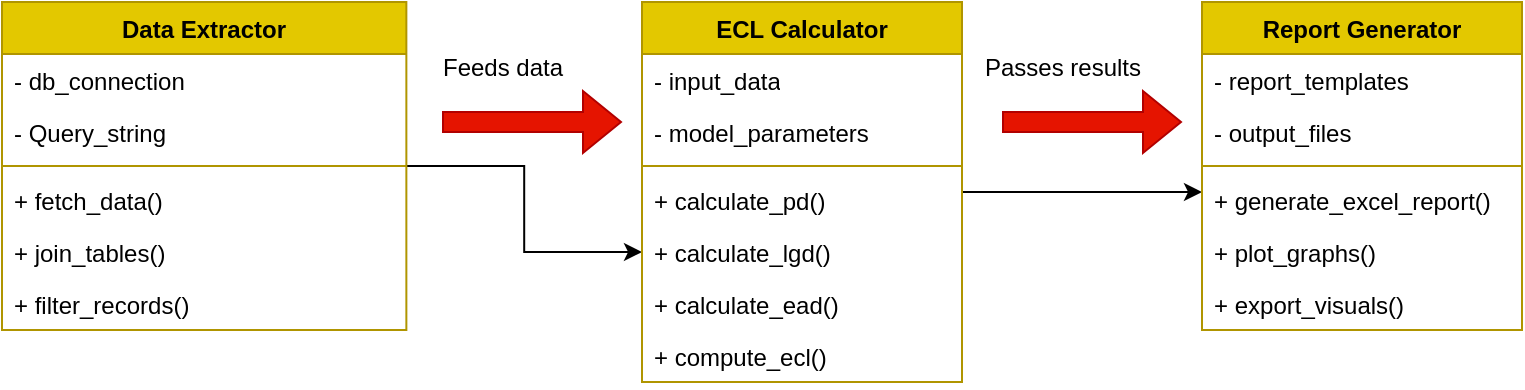 <mxfile version="27.1.6">
  <diagram name="Ecl class diagram" id="spHVpjP10KtZCAiuK8FW">
    <mxGraphModel dx="976" dy="699" grid="1" gridSize="10" guides="1" tooltips="1" connect="1" arrows="1" fold="1" page="1" pageScale="1" pageWidth="850" pageHeight="1100" math="0" shadow="0">
      <root>
        <mxCell id="0" />
        <mxCell id="1" parent="0" />
        <mxCell id="59wasxqekLwMv8ZUSMXO-52" value="" style="edgeStyle=orthogonalEdgeStyle;rounded=0;orthogonalLoop=1;jettySize=auto;html=1;" edge="1" parent="1" source="59wasxqekLwMv8ZUSMXO-26" target="59wasxqekLwMv8ZUSMXO-41">
          <mxGeometry relative="1" as="geometry" />
        </mxCell>
        <mxCell id="59wasxqekLwMv8ZUSMXO-26" value="Data Extractor" style="swimlane;fontStyle=1;align=center;verticalAlign=top;childLayout=stackLayout;horizontal=1;startSize=26;horizontalStack=0;resizeParent=1;resizeParentMax=0;resizeLast=0;collapsible=1;marginBottom=0;whiteSpace=wrap;html=1;fillColor=#e3c800;fontColor=#000000;strokeColor=#B09500;" vertex="1" parent="1">
          <mxGeometry x="40" y="480" width="202.18" height="164" as="geometry" />
        </mxCell>
        <mxCell id="59wasxqekLwMv8ZUSMXO-31" value="- db_connection" style="text;strokeColor=none;fillColor=none;align=left;verticalAlign=top;spacingLeft=4;spacingRight=4;overflow=hidden;rotatable=0;points=[[0,0.5],[1,0.5]];portConstraint=eastwest;whiteSpace=wrap;html=1;" vertex="1" parent="59wasxqekLwMv8ZUSMXO-26">
          <mxGeometry y="26" width="202.18" height="26" as="geometry" />
        </mxCell>
        <mxCell id="59wasxqekLwMv8ZUSMXO-27" value="- Query_string" style="text;strokeColor=none;fillColor=none;align=left;verticalAlign=top;spacingLeft=4;spacingRight=4;overflow=hidden;rotatable=0;points=[[0,0.5],[1,0.5]];portConstraint=eastwest;whiteSpace=wrap;html=1;" vertex="1" parent="59wasxqekLwMv8ZUSMXO-26">
          <mxGeometry y="52" width="202.18" height="26" as="geometry" />
        </mxCell>
        <mxCell id="59wasxqekLwMv8ZUSMXO-28" value="" style="line;strokeWidth=1;fillColor=none;align=left;verticalAlign=middle;spacingTop=-1;spacingLeft=3;spacingRight=3;rotatable=0;labelPosition=right;points=[];portConstraint=eastwest;strokeColor=inherit;" vertex="1" parent="59wasxqekLwMv8ZUSMXO-26">
          <mxGeometry y="78" width="202.18" height="8" as="geometry" />
        </mxCell>
        <mxCell id="59wasxqekLwMv8ZUSMXO-29" value="+ fetch_data()" style="text;strokeColor=none;fillColor=none;align=left;verticalAlign=top;spacingLeft=4;spacingRight=4;overflow=hidden;rotatable=0;points=[[0,0.5],[1,0.5]];portConstraint=eastwest;whiteSpace=wrap;html=1;" vertex="1" parent="59wasxqekLwMv8ZUSMXO-26">
          <mxGeometry y="86" width="202.18" height="26" as="geometry" />
        </mxCell>
        <mxCell id="59wasxqekLwMv8ZUSMXO-32" value="+ join_tables()" style="text;strokeColor=none;fillColor=none;align=left;verticalAlign=top;spacingLeft=4;spacingRight=4;overflow=hidden;rotatable=0;points=[[0,0.5],[1,0.5]];portConstraint=eastwest;whiteSpace=wrap;html=1;" vertex="1" parent="59wasxqekLwMv8ZUSMXO-26">
          <mxGeometry y="112" width="202.18" height="26" as="geometry" />
        </mxCell>
        <mxCell id="59wasxqekLwMv8ZUSMXO-33" value="+ filter_records()" style="text;strokeColor=none;fillColor=none;align=left;verticalAlign=top;spacingLeft=4;spacingRight=4;overflow=hidden;rotatable=0;points=[[0,0.5],[1,0.5]];portConstraint=eastwest;whiteSpace=wrap;html=1;" vertex="1" parent="59wasxqekLwMv8ZUSMXO-26">
          <mxGeometry y="138" width="202.18" height="26" as="geometry" />
        </mxCell>
        <mxCell id="59wasxqekLwMv8ZUSMXO-51" value="" style="edgeStyle=orthogonalEdgeStyle;rounded=0;orthogonalLoop=1;jettySize=auto;html=1;" edge="1" parent="1" source="59wasxqekLwMv8ZUSMXO-34">
          <mxGeometry relative="1" as="geometry">
            <mxPoint x="640" y="575" as="targetPoint" />
          </mxGeometry>
        </mxCell>
        <mxCell id="59wasxqekLwMv8ZUSMXO-34" value="ECL Calculator" style="swimlane;fontStyle=1;align=center;verticalAlign=top;childLayout=stackLayout;horizontal=1;startSize=26;horizontalStack=0;resizeParent=1;resizeParentMax=0;resizeLast=0;collapsible=1;marginBottom=0;whiteSpace=wrap;html=1;fillColor=#e3c800;fontColor=#000000;strokeColor=#B09500;" vertex="1" parent="1">
          <mxGeometry x="360" y="480" width="160" height="190" as="geometry" />
        </mxCell>
        <mxCell id="59wasxqekLwMv8ZUSMXO-38" value="- input_data" style="text;strokeColor=none;fillColor=none;align=left;verticalAlign=top;spacingLeft=4;spacingRight=4;overflow=hidden;rotatable=0;points=[[0,0.5],[1,0.5]];portConstraint=eastwest;whiteSpace=wrap;html=1;" vertex="1" parent="59wasxqekLwMv8ZUSMXO-34">
          <mxGeometry y="26" width="160" height="26" as="geometry" />
        </mxCell>
        <mxCell id="59wasxqekLwMv8ZUSMXO-35" value="- model_parameters" style="text;strokeColor=none;fillColor=none;align=left;verticalAlign=top;spacingLeft=4;spacingRight=4;overflow=hidden;rotatable=0;points=[[0,0.5],[1,0.5]];portConstraint=eastwest;whiteSpace=wrap;html=1;" vertex="1" parent="59wasxqekLwMv8ZUSMXO-34">
          <mxGeometry y="52" width="160" height="26" as="geometry" />
        </mxCell>
        <mxCell id="59wasxqekLwMv8ZUSMXO-36" value="" style="line;strokeWidth=1;fillColor=none;align=left;verticalAlign=middle;spacingTop=-1;spacingLeft=3;spacingRight=3;rotatable=0;labelPosition=right;points=[];portConstraint=eastwest;strokeColor=inherit;" vertex="1" parent="59wasxqekLwMv8ZUSMXO-34">
          <mxGeometry y="78" width="160" height="8" as="geometry" />
        </mxCell>
        <mxCell id="59wasxqekLwMv8ZUSMXO-37" value="+ calculate_pd()" style="text;strokeColor=none;fillColor=none;align=left;verticalAlign=top;spacingLeft=4;spacingRight=4;overflow=hidden;rotatable=0;points=[[0,0.5],[1,0.5]];portConstraint=eastwest;whiteSpace=wrap;html=1;" vertex="1" parent="59wasxqekLwMv8ZUSMXO-34">
          <mxGeometry y="86" width="160" height="26" as="geometry" />
        </mxCell>
        <mxCell id="59wasxqekLwMv8ZUSMXO-41" value="+ calculate_lgd()" style="text;strokeColor=none;fillColor=none;align=left;verticalAlign=top;spacingLeft=4;spacingRight=4;overflow=hidden;rotatable=0;points=[[0,0.5],[1,0.5]];portConstraint=eastwest;whiteSpace=wrap;html=1;" vertex="1" parent="59wasxqekLwMv8ZUSMXO-34">
          <mxGeometry y="112" width="160" height="26" as="geometry" />
        </mxCell>
        <mxCell id="59wasxqekLwMv8ZUSMXO-40" value="+ calculate_ead()" style="text;strokeColor=none;fillColor=none;align=left;verticalAlign=top;spacingLeft=4;spacingRight=4;overflow=hidden;rotatable=0;points=[[0,0.5],[1,0.5]];portConstraint=eastwest;whiteSpace=wrap;html=1;" vertex="1" parent="59wasxqekLwMv8ZUSMXO-34">
          <mxGeometry y="138" width="160" height="26" as="geometry" />
        </mxCell>
        <mxCell id="59wasxqekLwMv8ZUSMXO-39" value="+ compute_ecl()" style="text;strokeColor=none;fillColor=none;align=left;verticalAlign=top;spacingLeft=4;spacingRight=4;overflow=hidden;rotatable=0;points=[[0,0.5],[1,0.5]];portConstraint=eastwest;whiteSpace=wrap;html=1;" vertex="1" parent="59wasxqekLwMv8ZUSMXO-34">
          <mxGeometry y="164" width="160" height="26" as="geometry" />
        </mxCell>
        <mxCell id="59wasxqekLwMv8ZUSMXO-42" value="Report Generator" style="swimlane;fontStyle=1;align=center;verticalAlign=top;childLayout=stackLayout;horizontal=1;startSize=26;horizontalStack=0;resizeParent=1;resizeParentMax=0;resizeLast=0;collapsible=1;marginBottom=0;whiteSpace=wrap;html=1;fillColor=#e3c800;strokeColor=#B09500;fontColor=#000000;" vertex="1" parent="1">
          <mxGeometry x="640" y="480" width="160" height="164" as="geometry" />
        </mxCell>
        <mxCell id="59wasxqekLwMv8ZUSMXO-43" value="- report_templates" style="text;strokeColor=none;fillColor=none;align=left;verticalAlign=top;spacingLeft=4;spacingRight=4;overflow=hidden;rotatable=0;points=[[0,0.5],[1,0.5]];portConstraint=eastwest;whiteSpace=wrap;html=1;" vertex="1" parent="59wasxqekLwMv8ZUSMXO-42">
          <mxGeometry y="26" width="160" height="26" as="geometry" />
        </mxCell>
        <mxCell id="59wasxqekLwMv8ZUSMXO-46" value="- output_files" style="text;strokeColor=none;fillColor=none;align=left;verticalAlign=top;spacingLeft=4;spacingRight=4;overflow=hidden;rotatable=0;points=[[0,0.5],[1,0.5]];portConstraint=eastwest;whiteSpace=wrap;html=1;" vertex="1" parent="59wasxqekLwMv8ZUSMXO-42">
          <mxGeometry y="52" width="160" height="26" as="geometry" />
        </mxCell>
        <mxCell id="59wasxqekLwMv8ZUSMXO-44" value="" style="line;strokeWidth=1;fillColor=none;align=left;verticalAlign=middle;spacingTop=-1;spacingLeft=3;spacingRight=3;rotatable=0;labelPosition=right;points=[];portConstraint=eastwest;strokeColor=inherit;" vertex="1" parent="59wasxqekLwMv8ZUSMXO-42">
          <mxGeometry y="78" width="160" height="8" as="geometry" />
        </mxCell>
        <mxCell id="59wasxqekLwMv8ZUSMXO-45" value="+ generate_excel_report()" style="text;strokeColor=none;fillColor=none;align=left;verticalAlign=top;spacingLeft=4;spacingRight=4;overflow=hidden;rotatable=0;points=[[0,0.5],[1,0.5]];portConstraint=eastwest;whiteSpace=wrap;html=1;" vertex="1" parent="59wasxqekLwMv8ZUSMXO-42">
          <mxGeometry y="86" width="160" height="26" as="geometry" />
        </mxCell>
        <mxCell id="59wasxqekLwMv8ZUSMXO-48" value="+ plot_graphs()" style="text;strokeColor=none;fillColor=none;align=left;verticalAlign=top;spacingLeft=4;spacingRight=4;overflow=hidden;rotatable=0;points=[[0,0.5],[1,0.5]];portConstraint=eastwest;whiteSpace=wrap;html=1;" vertex="1" parent="59wasxqekLwMv8ZUSMXO-42">
          <mxGeometry y="112" width="160" height="26" as="geometry" />
        </mxCell>
        <mxCell id="59wasxqekLwMv8ZUSMXO-47" value="+ export_visuals()" style="text;strokeColor=none;fillColor=none;align=left;verticalAlign=top;spacingLeft=4;spacingRight=4;overflow=hidden;rotatable=0;points=[[0,0.5],[1,0.5]];portConstraint=eastwest;whiteSpace=wrap;html=1;" vertex="1" parent="59wasxqekLwMv8ZUSMXO-42">
          <mxGeometry y="138" width="160" height="26" as="geometry" />
        </mxCell>
        <mxCell id="59wasxqekLwMv8ZUSMXO-55" value="" style="shape=flexArrow;endArrow=classic;html=1;rounded=0;fillColor=#e51400;strokeColor=#B20000;" edge="1" parent="1">
          <mxGeometry width="50" height="50" relative="1" as="geometry">
            <mxPoint x="260" y="540" as="sourcePoint" />
            <mxPoint x="350" y="540" as="targetPoint" />
          </mxGeometry>
        </mxCell>
        <mxCell id="59wasxqekLwMv8ZUSMXO-56" value="" style="shape=flexArrow;endArrow=classic;html=1;rounded=0;fillColor=#e51400;strokeColor=#B20000;" edge="1" parent="1">
          <mxGeometry width="50" height="50" relative="1" as="geometry">
            <mxPoint x="540" y="540" as="sourcePoint" />
            <mxPoint x="630" y="540" as="targetPoint" />
          </mxGeometry>
        </mxCell>
        <mxCell id="59wasxqekLwMv8ZUSMXO-57" value="Feeds data" style="text;html=1;align=center;verticalAlign=middle;resizable=0;points=[];autosize=1;strokeColor=none;fillColor=none;" vertex="1" parent="1">
          <mxGeometry x="250" y="498" width="80" height="30" as="geometry" />
        </mxCell>
        <mxCell id="59wasxqekLwMv8ZUSMXO-58" value="Passes results" style="text;html=1;align=center;verticalAlign=middle;resizable=0;points=[];autosize=1;strokeColor=none;fillColor=none;" vertex="1" parent="1">
          <mxGeometry x="520" y="498" width="100" height="30" as="geometry" />
        </mxCell>
      </root>
    </mxGraphModel>
  </diagram>
</mxfile>
